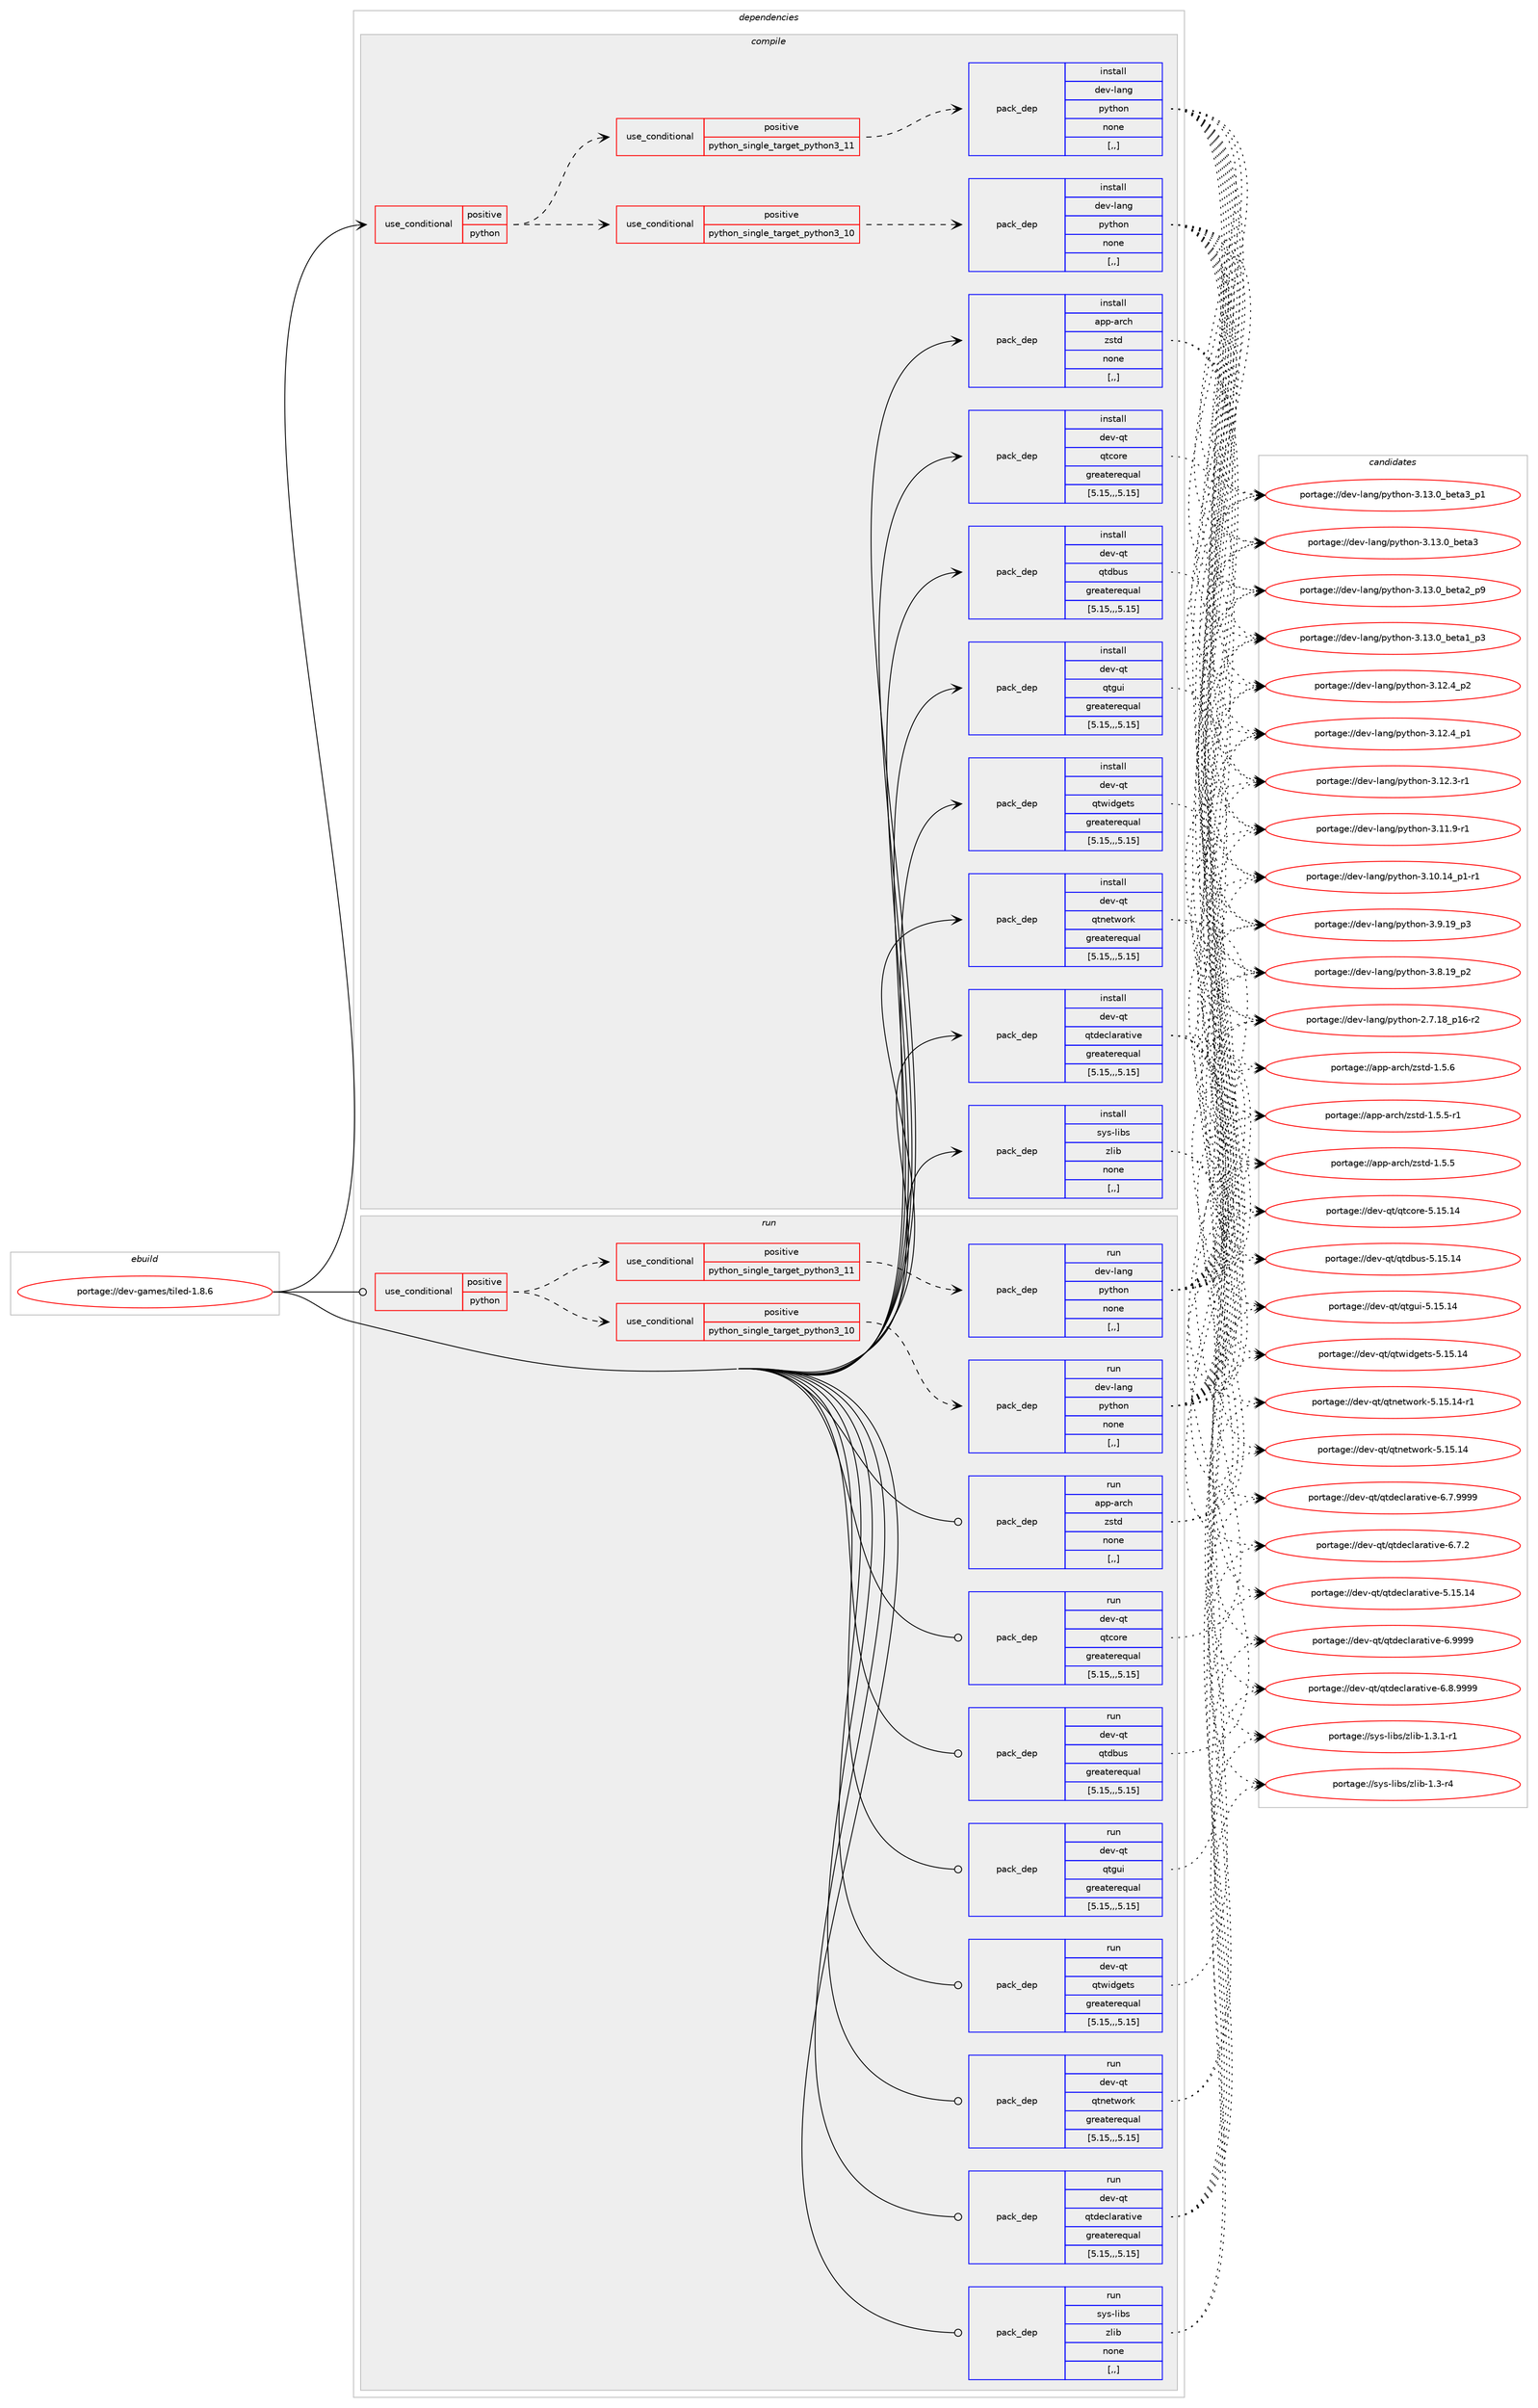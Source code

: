 digraph prolog {

# *************
# Graph options
# *************

newrank=true;
concentrate=true;
compound=true;
graph [rankdir=LR,fontname=Helvetica,fontsize=10,ranksep=1.5];#, ranksep=2.5, nodesep=0.2];
edge  [arrowhead=vee];
node  [fontname=Helvetica,fontsize=10];

# **********
# The ebuild
# **********

subgraph cluster_leftcol {
color=gray;
label=<<i>ebuild</i>>;
id [label="portage://dev-games/tiled-1.8.6", color=red, width=4, href="../dev-games/tiled-1.8.6.svg"];
}

# ****************
# The dependencies
# ****************

subgraph cluster_midcol {
color=gray;
label=<<i>dependencies</i>>;
subgraph cluster_compile {
fillcolor="#eeeeee";
style=filled;
label=<<i>compile</i>>;
subgraph cond20104 {
dependency75648 [label=<<TABLE BORDER="0" CELLBORDER="1" CELLSPACING="0" CELLPADDING="4"><TR><TD ROWSPAN="3" CELLPADDING="10">use_conditional</TD></TR><TR><TD>positive</TD></TR><TR><TD>python</TD></TR></TABLE>>, shape=none, color=red];
subgraph cond20105 {
dependency75649 [label=<<TABLE BORDER="0" CELLBORDER="1" CELLSPACING="0" CELLPADDING="4"><TR><TD ROWSPAN="3" CELLPADDING="10">use_conditional</TD></TR><TR><TD>positive</TD></TR><TR><TD>python_single_target_python3_10</TD></TR></TABLE>>, shape=none, color=red];
subgraph pack54588 {
dependency75650 [label=<<TABLE BORDER="0" CELLBORDER="1" CELLSPACING="0" CELLPADDING="4" WIDTH="220"><TR><TD ROWSPAN="6" CELLPADDING="30">pack_dep</TD></TR><TR><TD WIDTH="110">install</TD></TR><TR><TD>dev-lang</TD></TR><TR><TD>python</TD></TR><TR><TD>none</TD></TR><TR><TD>[,,]</TD></TR></TABLE>>, shape=none, color=blue];
}
dependency75649:e -> dependency75650:w [weight=20,style="dashed",arrowhead="vee"];
}
dependency75648:e -> dependency75649:w [weight=20,style="dashed",arrowhead="vee"];
subgraph cond20106 {
dependency75651 [label=<<TABLE BORDER="0" CELLBORDER="1" CELLSPACING="0" CELLPADDING="4"><TR><TD ROWSPAN="3" CELLPADDING="10">use_conditional</TD></TR><TR><TD>positive</TD></TR><TR><TD>python_single_target_python3_11</TD></TR></TABLE>>, shape=none, color=red];
subgraph pack54589 {
dependency75652 [label=<<TABLE BORDER="0" CELLBORDER="1" CELLSPACING="0" CELLPADDING="4" WIDTH="220"><TR><TD ROWSPAN="6" CELLPADDING="30">pack_dep</TD></TR><TR><TD WIDTH="110">install</TD></TR><TR><TD>dev-lang</TD></TR><TR><TD>python</TD></TR><TR><TD>none</TD></TR><TR><TD>[,,]</TD></TR></TABLE>>, shape=none, color=blue];
}
dependency75651:e -> dependency75652:w [weight=20,style="dashed",arrowhead="vee"];
}
dependency75648:e -> dependency75651:w [weight=20,style="dashed",arrowhead="vee"];
}
id:e -> dependency75648:w [weight=20,style="solid",arrowhead="vee"];
subgraph pack54590 {
dependency75653 [label=<<TABLE BORDER="0" CELLBORDER="1" CELLSPACING="0" CELLPADDING="4" WIDTH="220"><TR><TD ROWSPAN="6" CELLPADDING="30">pack_dep</TD></TR><TR><TD WIDTH="110">install</TD></TR><TR><TD>app-arch</TD></TR><TR><TD>zstd</TD></TR><TR><TD>none</TD></TR><TR><TD>[,,]</TD></TR></TABLE>>, shape=none, color=blue];
}
id:e -> dependency75653:w [weight=20,style="solid",arrowhead="vee"];
subgraph pack54591 {
dependency75654 [label=<<TABLE BORDER="0" CELLBORDER="1" CELLSPACING="0" CELLPADDING="4" WIDTH="220"><TR><TD ROWSPAN="6" CELLPADDING="30">pack_dep</TD></TR><TR><TD WIDTH="110">install</TD></TR><TR><TD>dev-qt</TD></TR><TR><TD>qtcore</TD></TR><TR><TD>greaterequal</TD></TR><TR><TD>[5.15,,,5.15]</TD></TR></TABLE>>, shape=none, color=blue];
}
id:e -> dependency75654:w [weight=20,style="solid",arrowhead="vee"];
subgraph pack54592 {
dependency75655 [label=<<TABLE BORDER="0" CELLBORDER="1" CELLSPACING="0" CELLPADDING="4" WIDTH="220"><TR><TD ROWSPAN="6" CELLPADDING="30">pack_dep</TD></TR><TR><TD WIDTH="110">install</TD></TR><TR><TD>dev-qt</TD></TR><TR><TD>qtdbus</TD></TR><TR><TD>greaterequal</TD></TR><TR><TD>[5.15,,,5.15]</TD></TR></TABLE>>, shape=none, color=blue];
}
id:e -> dependency75655:w [weight=20,style="solid",arrowhead="vee"];
subgraph pack54593 {
dependency75656 [label=<<TABLE BORDER="0" CELLBORDER="1" CELLSPACING="0" CELLPADDING="4" WIDTH="220"><TR><TD ROWSPAN="6" CELLPADDING="30">pack_dep</TD></TR><TR><TD WIDTH="110">install</TD></TR><TR><TD>dev-qt</TD></TR><TR><TD>qtdeclarative</TD></TR><TR><TD>greaterequal</TD></TR><TR><TD>[5.15,,,5.15]</TD></TR></TABLE>>, shape=none, color=blue];
}
id:e -> dependency75656:w [weight=20,style="solid",arrowhead="vee"];
subgraph pack54594 {
dependency75657 [label=<<TABLE BORDER="0" CELLBORDER="1" CELLSPACING="0" CELLPADDING="4" WIDTH="220"><TR><TD ROWSPAN="6" CELLPADDING="30">pack_dep</TD></TR><TR><TD WIDTH="110">install</TD></TR><TR><TD>dev-qt</TD></TR><TR><TD>qtgui</TD></TR><TR><TD>greaterequal</TD></TR><TR><TD>[5.15,,,5.15]</TD></TR></TABLE>>, shape=none, color=blue];
}
id:e -> dependency75657:w [weight=20,style="solid",arrowhead="vee"];
subgraph pack54595 {
dependency75658 [label=<<TABLE BORDER="0" CELLBORDER="1" CELLSPACING="0" CELLPADDING="4" WIDTH="220"><TR><TD ROWSPAN="6" CELLPADDING="30">pack_dep</TD></TR><TR><TD WIDTH="110">install</TD></TR><TR><TD>dev-qt</TD></TR><TR><TD>qtnetwork</TD></TR><TR><TD>greaterequal</TD></TR><TR><TD>[5.15,,,5.15]</TD></TR></TABLE>>, shape=none, color=blue];
}
id:e -> dependency75658:w [weight=20,style="solid",arrowhead="vee"];
subgraph pack54596 {
dependency75659 [label=<<TABLE BORDER="0" CELLBORDER="1" CELLSPACING="0" CELLPADDING="4" WIDTH="220"><TR><TD ROWSPAN="6" CELLPADDING="30">pack_dep</TD></TR><TR><TD WIDTH="110">install</TD></TR><TR><TD>dev-qt</TD></TR><TR><TD>qtwidgets</TD></TR><TR><TD>greaterequal</TD></TR><TR><TD>[5.15,,,5.15]</TD></TR></TABLE>>, shape=none, color=blue];
}
id:e -> dependency75659:w [weight=20,style="solid",arrowhead="vee"];
subgraph pack54597 {
dependency75660 [label=<<TABLE BORDER="0" CELLBORDER="1" CELLSPACING="0" CELLPADDING="4" WIDTH="220"><TR><TD ROWSPAN="6" CELLPADDING="30">pack_dep</TD></TR><TR><TD WIDTH="110">install</TD></TR><TR><TD>sys-libs</TD></TR><TR><TD>zlib</TD></TR><TR><TD>none</TD></TR><TR><TD>[,,]</TD></TR></TABLE>>, shape=none, color=blue];
}
id:e -> dependency75660:w [weight=20,style="solid",arrowhead="vee"];
}
subgraph cluster_compileandrun {
fillcolor="#eeeeee";
style=filled;
label=<<i>compile and run</i>>;
}
subgraph cluster_run {
fillcolor="#eeeeee";
style=filled;
label=<<i>run</i>>;
subgraph cond20107 {
dependency75661 [label=<<TABLE BORDER="0" CELLBORDER="1" CELLSPACING="0" CELLPADDING="4"><TR><TD ROWSPAN="3" CELLPADDING="10">use_conditional</TD></TR><TR><TD>positive</TD></TR><TR><TD>python</TD></TR></TABLE>>, shape=none, color=red];
subgraph cond20108 {
dependency75662 [label=<<TABLE BORDER="0" CELLBORDER="1" CELLSPACING="0" CELLPADDING="4"><TR><TD ROWSPAN="3" CELLPADDING="10">use_conditional</TD></TR><TR><TD>positive</TD></TR><TR><TD>python_single_target_python3_10</TD></TR></TABLE>>, shape=none, color=red];
subgraph pack54598 {
dependency75663 [label=<<TABLE BORDER="0" CELLBORDER="1" CELLSPACING="0" CELLPADDING="4" WIDTH="220"><TR><TD ROWSPAN="6" CELLPADDING="30">pack_dep</TD></TR><TR><TD WIDTH="110">run</TD></TR><TR><TD>dev-lang</TD></TR><TR><TD>python</TD></TR><TR><TD>none</TD></TR><TR><TD>[,,]</TD></TR></TABLE>>, shape=none, color=blue];
}
dependency75662:e -> dependency75663:w [weight=20,style="dashed",arrowhead="vee"];
}
dependency75661:e -> dependency75662:w [weight=20,style="dashed",arrowhead="vee"];
subgraph cond20109 {
dependency75664 [label=<<TABLE BORDER="0" CELLBORDER="1" CELLSPACING="0" CELLPADDING="4"><TR><TD ROWSPAN="3" CELLPADDING="10">use_conditional</TD></TR><TR><TD>positive</TD></TR><TR><TD>python_single_target_python3_11</TD></TR></TABLE>>, shape=none, color=red];
subgraph pack54599 {
dependency75665 [label=<<TABLE BORDER="0" CELLBORDER="1" CELLSPACING="0" CELLPADDING="4" WIDTH="220"><TR><TD ROWSPAN="6" CELLPADDING="30">pack_dep</TD></TR><TR><TD WIDTH="110">run</TD></TR><TR><TD>dev-lang</TD></TR><TR><TD>python</TD></TR><TR><TD>none</TD></TR><TR><TD>[,,]</TD></TR></TABLE>>, shape=none, color=blue];
}
dependency75664:e -> dependency75665:w [weight=20,style="dashed",arrowhead="vee"];
}
dependency75661:e -> dependency75664:w [weight=20,style="dashed",arrowhead="vee"];
}
id:e -> dependency75661:w [weight=20,style="solid",arrowhead="odot"];
subgraph pack54600 {
dependency75666 [label=<<TABLE BORDER="0" CELLBORDER="1" CELLSPACING="0" CELLPADDING="4" WIDTH="220"><TR><TD ROWSPAN="6" CELLPADDING="30">pack_dep</TD></TR><TR><TD WIDTH="110">run</TD></TR><TR><TD>app-arch</TD></TR><TR><TD>zstd</TD></TR><TR><TD>none</TD></TR><TR><TD>[,,]</TD></TR></TABLE>>, shape=none, color=blue];
}
id:e -> dependency75666:w [weight=20,style="solid",arrowhead="odot"];
subgraph pack54601 {
dependency75667 [label=<<TABLE BORDER="0" CELLBORDER="1" CELLSPACING="0" CELLPADDING="4" WIDTH="220"><TR><TD ROWSPAN="6" CELLPADDING="30">pack_dep</TD></TR><TR><TD WIDTH="110">run</TD></TR><TR><TD>dev-qt</TD></TR><TR><TD>qtcore</TD></TR><TR><TD>greaterequal</TD></TR><TR><TD>[5.15,,,5.15]</TD></TR></TABLE>>, shape=none, color=blue];
}
id:e -> dependency75667:w [weight=20,style="solid",arrowhead="odot"];
subgraph pack54602 {
dependency75668 [label=<<TABLE BORDER="0" CELLBORDER="1" CELLSPACING="0" CELLPADDING="4" WIDTH="220"><TR><TD ROWSPAN="6" CELLPADDING="30">pack_dep</TD></TR><TR><TD WIDTH="110">run</TD></TR><TR><TD>dev-qt</TD></TR><TR><TD>qtdbus</TD></TR><TR><TD>greaterequal</TD></TR><TR><TD>[5.15,,,5.15]</TD></TR></TABLE>>, shape=none, color=blue];
}
id:e -> dependency75668:w [weight=20,style="solid",arrowhead="odot"];
subgraph pack54603 {
dependency75669 [label=<<TABLE BORDER="0" CELLBORDER="1" CELLSPACING="0" CELLPADDING="4" WIDTH="220"><TR><TD ROWSPAN="6" CELLPADDING="30">pack_dep</TD></TR><TR><TD WIDTH="110">run</TD></TR><TR><TD>dev-qt</TD></TR><TR><TD>qtdeclarative</TD></TR><TR><TD>greaterequal</TD></TR><TR><TD>[5.15,,,5.15]</TD></TR></TABLE>>, shape=none, color=blue];
}
id:e -> dependency75669:w [weight=20,style="solid",arrowhead="odot"];
subgraph pack54604 {
dependency75670 [label=<<TABLE BORDER="0" CELLBORDER="1" CELLSPACING="0" CELLPADDING="4" WIDTH="220"><TR><TD ROWSPAN="6" CELLPADDING="30">pack_dep</TD></TR><TR><TD WIDTH="110">run</TD></TR><TR><TD>dev-qt</TD></TR><TR><TD>qtgui</TD></TR><TR><TD>greaterequal</TD></TR><TR><TD>[5.15,,,5.15]</TD></TR></TABLE>>, shape=none, color=blue];
}
id:e -> dependency75670:w [weight=20,style="solid",arrowhead="odot"];
subgraph pack54605 {
dependency75671 [label=<<TABLE BORDER="0" CELLBORDER="1" CELLSPACING="0" CELLPADDING="4" WIDTH="220"><TR><TD ROWSPAN="6" CELLPADDING="30">pack_dep</TD></TR><TR><TD WIDTH="110">run</TD></TR><TR><TD>dev-qt</TD></TR><TR><TD>qtnetwork</TD></TR><TR><TD>greaterequal</TD></TR><TR><TD>[5.15,,,5.15]</TD></TR></TABLE>>, shape=none, color=blue];
}
id:e -> dependency75671:w [weight=20,style="solid",arrowhead="odot"];
subgraph pack54606 {
dependency75672 [label=<<TABLE BORDER="0" CELLBORDER="1" CELLSPACING="0" CELLPADDING="4" WIDTH="220"><TR><TD ROWSPAN="6" CELLPADDING="30">pack_dep</TD></TR><TR><TD WIDTH="110">run</TD></TR><TR><TD>dev-qt</TD></TR><TR><TD>qtwidgets</TD></TR><TR><TD>greaterequal</TD></TR><TR><TD>[5.15,,,5.15]</TD></TR></TABLE>>, shape=none, color=blue];
}
id:e -> dependency75672:w [weight=20,style="solid",arrowhead="odot"];
subgraph pack54607 {
dependency75673 [label=<<TABLE BORDER="0" CELLBORDER="1" CELLSPACING="0" CELLPADDING="4" WIDTH="220"><TR><TD ROWSPAN="6" CELLPADDING="30">pack_dep</TD></TR><TR><TD WIDTH="110">run</TD></TR><TR><TD>sys-libs</TD></TR><TR><TD>zlib</TD></TR><TR><TD>none</TD></TR><TR><TD>[,,]</TD></TR></TABLE>>, shape=none, color=blue];
}
id:e -> dependency75673:w [weight=20,style="solid",arrowhead="odot"];
}
}

# **************
# The candidates
# **************

subgraph cluster_choices {
rank=same;
color=gray;
label=<<i>candidates</i>>;

subgraph choice54588 {
color=black;
nodesep=1;
choice10010111845108971101034711212111610411111045514649514648959810111697519511249 [label="portage://dev-lang/python-3.13.0_beta3_p1", color=red, width=4,href="../dev-lang/python-3.13.0_beta3_p1.svg"];
choice1001011184510897110103471121211161041111104551464951464895981011169751 [label="portage://dev-lang/python-3.13.0_beta3", color=red, width=4,href="../dev-lang/python-3.13.0_beta3.svg"];
choice10010111845108971101034711212111610411111045514649514648959810111697509511257 [label="portage://dev-lang/python-3.13.0_beta2_p9", color=red, width=4,href="../dev-lang/python-3.13.0_beta2_p9.svg"];
choice10010111845108971101034711212111610411111045514649514648959810111697499511251 [label="portage://dev-lang/python-3.13.0_beta1_p3", color=red, width=4,href="../dev-lang/python-3.13.0_beta1_p3.svg"];
choice100101118451089711010347112121116104111110455146495046529511250 [label="portage://dev-lang/python-3.12.4_p2", color=red, width=4,href="../dev-lang/python-3.12.4_p2.svg"];
choice100101118451089711010347112121116104111110455146495046529511249 [label="portage://dev-lang/python-3.12.4_p1", color=red, width=4,href="../dev-lang/python-3.12.4_p1.svg"];
choice100101118451089711010347112121116104111110455146495046514511449 [label="portage://dev-lang/python-3.12.3-r1", color=red, width=4,href="../dev-lang/python-3.12.3-r1.svg"];
choice100101118451089711010347112121116104111110455146494946574511449 [label="portage://dev-lang/python-3.11.9-r1", color=red, width=4,href="../dev-lang/python-3.11.9-r1.svg"];
choice100101118451089711010347112121116104111110455146494846495295112494511449 [label="portage://dev-lang/python-3.10.14_p1-r1", color=red, width=4,href="../dev-lang/python-3.10.14_p1-r1.svg"];
choice100101118451089711010347112121116104111110455146574649579511251 [label="portage://dev-lang/python-3.9.19_p3", color=red, width=4,href="../dev-lang/python-3.9.19_p3.svg"];
choice100101118451089711010347112121116104111110455146564649579511250 [label="portage://dev-lang/python-3.8.19_p2", color=red, width=4,href="../dev-lang/python-3.8.19_p2.svg"];
choice100101118451089711010347112121116104111110455046554649569511249544511450 [label="portage://dev-lang/python-2.7.18_p16-r2", color=red, width=4,href="../dev-lang/python-2.7.18_p16-r2.svg"];
dependency75650:e -> choice10010111845108971101034711212111610411111045514649514648959810111697519511249:w [style=dotted,weight="100"];
dependency75650:e -> choice1001011184510897110103471121211161041111104551464951464895981011169751:w [style=dotted,weight="100"];
dependency75650:e -> choice10010111845108971101034711212111610411111045514649514648959810111697509511257:w [style=dotted,weight="100"];
dependency75650:e -> choice10010111845108971101034711212111610411111045514649514648959810111697499511251:w [style=dotted,weight="100"];
dependency75650:e -> choice100101118451089711010347112121116104111110455146495046529511250:w [style=dotted,weight="100"];
dependency75650:e -> choice100101118451089711010347112121116104111110455146495046529511249:w [style=dotted,weight="100"];
dependency75650:e -> choice100101118451089711010347112121116104111110455146495046514511449:w [style=dotted,weight="100"];
dependency75650:e -> choice100101118451089711010347112121116104111110455146494946574511449:w [style=dotted,weight="100"];
dependency75650:e -> choice100101118451089711010347112121116104111110455146494846495295112494511449:w [style=dotted,weight="100"];
dependency75650:e -> choice100101118451089711010347112121116104111110455146574649579511251:w [style=dotted,weight="100"];
dependency75650:e -> choice100101118451089711010347112121116104111110455146564649579511250:w [style=dotted,weight="100"];
dependency75650:e -> choice100101118451089711010347112121116104111110455046554649569511249544511450:w [style=dotted,weight="100"];
}
subgraph choice54589 {
color=black;
nodesep=1;
choice10010111845108971101034711212111610411111045514649514648959810111697519511249 [label="portage://dev-lang/python-3.13.0_beta3_p1", color=red, width=4,href="../dev-lang/python-3.13.0_beta3_p1.svg"];
choice1001011184510897110103471121211161041111104551464951464895981011169751 [label="portage://dev-lang/python-3.13.0_beta3", color=red, width=4,href="../dev-lang/python-3.13.0_beta3.svg"];
choice10010111845108971101034711212111610411111045514649514648959810111697509511257 [label="portage://dev-lang/python-3.13.0_beta2_p9", color=red, width=4,href="../dev-lang/python-3.13.0_beta2_p9.svg"];
choice10010111845108971101034711212111610411111045514649514648959810111697499511251 [label="portage://dev-lang/python-3.13.0_beta1_p3", color=red, width=4,href="../dev-lang/python-3.13.0_beta1_p3.svg"];
choice100101118451089711010347112121116104111110455146495046529511250 [label="portage://dev-lang/python-3.12.4_p2", color=red, width=4,href="../dev-lang/python-3.12.4_p2.svg"];
choice100101118451089711010347112121116104111110455146495046529511249 [label="portage://dev-lang/python-3.12.4_p1", color=red, width=4,href="../dev-lang/python-3.12.4_p1.svg"];
choice100101118451089711010347112121116104111110455146495046514511449 [label="portage://dev-lang/python-3.12.3-r1", color=red, width=4,href="../dev-lang/python-3.12.3-r1.svg"];
choice100101118451089711010347112121116104111110455146494946574511449 [label="portage://dev-lang/python-3.11.9-r1", color=red, width=4,href="../dev-lang/python-3.11.9-r1.svg"];
choice100101118451089711010347112121116104111110455146494846495295112494511449 [label="portage://dev-lang/python-3.10.14_p1-r1", color=red, width=4,href="../dev-lang/python-3.10.14_p1-r1.svg"];
choice100101118451089711010347112121116104111110455146574649579511251 [label="portage://dev-lang/python-3.9.19_p3", color=red, width=4,href="../dev-lang/python-3.9.19_p3.svg"];
choice100101118451089711010347112121116104111110455146564649579511250 [label="portage://dev-lang/python-3.8.19_p2", color=red, width=4,href="../dev-lang/python-3.8.19_p2.svg"];
choice100101118451089711010347112121116104111110455046554649569511249544511450 [label="portage://dev-lang/python-2.7.18_p16-r2", color=red, width=4,href="../dev-lang/python-2.7.18_p16-r2.svg"];
dependency75652:e -> choice10010111845108971101034711212111610411111045514649514648959810111697519511249:w [style=dotted,weight="100"];
dependency75652:e -> choice1001011184510897110103471121211161041111104551464951464895981011169751:w [style=dotted,weight="100"];
dependency75652:e -> choice10010111845108971101034711212111610411111045514649514648959810111697509511257:w [style=dotted,weight="100"];
dependency75652:e -> choice10010111845108971101034711212111610411111045514649514648959810111697499511251:w [style=dotted,weight="100"];
dependency75652:e -> choice100101118451089711010347112121116104111110455146495046529511250:w [style=dotted,weight="100"];
dependency75652:e -> choice100101118451089711010347112121116104111110455146495046529511249:w [style=dotted,weight="100"];
dependency75652:e -> choice100101118451089711010347112121116104111110455146495046514511449:w [style=dotted,weight="100"];
dependency75652:e -> choice100101118451089711010347112121116104111110455146494946574511449:w [style=dotted,weight="100"];
dependency75652:e -> choice100101118451089711010347112121116104111110455146494846495295112494511449:w [style=dotted,weight="100"];
dependency75652:e -> choice100101118451089711010347112121116104111110455146574649579511251:w [style=dotted,weight="100"];
dependency75652:e -> choice100101118451089711010347112121116104111110455146564649579511250:w [style=dotted,weight="100"];
dependency75652:e -> choice100101118451089711010347112121116104111110455046554649569511249544511450:w [style=dotted,weight="100"];
}
subgraph choice54590 {
color=black;
nodesep=1;
choice9711211245971149910447122115116100454946534654 [label="portage://app-arch/zstd-1.5.6", color=red, width=4,href="../app-arch/zstd-1.5.6.svg"];
choice97112112459711499104471221151161004549465346534511449 [label="portage://app-arch/zstd-1.5.5-r1", color=red, width=4,href="../app-arch/zstd-1.5.5-r1.svg"];
choice9711211245971149910447122115116100454946534653 [label="portage://app-arch/zstd-1.5.5", color=red, width=4,href="../app-arch/zstd-1.5.5.svg"];
dependency75653:e -> choice9711211245971149910447122115116100454946534654:w [style=dotted,weight="100"];
dependency75653:e -> choice97112112459711499104471221151161004549465346534511449:w [style=dotted,weight="100"];
dependency75653:e -> choice9711211245971149910447122115116100454946534653:w [style=dotted,weight="100"];
}
subgraph choice54591 {
color=black;
nodesep=1;
choice1001011184511311647113116991111141014553464953464952 [label="portage://dev-qt/qtcore-5.15.14", color=red, width=4,href="../dev-qt/qtcore-5.15.14.svg"];
dependency75654:e -> choice1001011184511311647113116991111141014553464953464952:w [style=dotted,weight="100"];
}
subgraph choice54592 {
color=black;
nodesep=1;
choice1001011184511311647113116100981171154553464953464952 [label="portage://dev-qt/qtdbus-5.15.14", color=red, width=4,href="../dev-qt/qtdbus-5.15.14.svg"];
dependency75655:e -> choice1001011184511311647113116100981171154553464953464952:w [style=dotted,weight="100"];
}
subgraph choice54593 {
color=black;
nodesep=1;
choice100101118451131164711311610010199108971149711610511810145544657575757 [label="portage://dev-qt/qtdeclarative-6.9999", color=red, width=4,href="../dev-qt/qtdeclarative-6.9999.svg"];
choice1001011184511311647113116100101991089711497116105118101455446564657575757 [label="portage://dev-qt/qtdeclarative-6.8.9999", color=red, width=4,href="../dev-qt/qtdeclarative-6.8.9999.svg"];
choice1001011184511311647113116100101991089711497116105118101455446554657575757 [label="portage://dev-qt/qtdeclarative-6.7.9999", color=red, width=4,href="../dev-qt/qtdeclarative-6.7.9999.svg"];
choice1001011184511311647113116100101991089711497116105118101455446554650 [label="portage://dev-qt/qtdeclarative-6.7.2", color=red, width=4,href="../dev-qt/qtdeclarative-6.7.2.svg"];
choice10010111845113116471131161001019910897114971161051181014553464953464952 [label="portage://dev-qt/qtdeclarative-5.15.14", color=red, width=4,href="../dev-qt/qtdeclarative-5.15.14.svg"];
dependency75656:e -> choice100101118451131164711311610010199108971149711610511810145544657575757:w [style=dotted,weight="100"];
dependency75656:e -> choice1001011184511311647113116100101991089711497116105118101455446564657575757:w [style=dotted,weight="100"];
dependency75656:e -> choice1001011184511311647113116100101991089711497116105118101455446554657575757:w [style=dotted,weight="100"];
dependency75656:e -> choice1001011184511311647113116100101991089711497116105118101455446554650:w [style=dotted,weight="100"];
dependency75656:e -> choice10010111845113116471131161001019910897114971161051181014553464953464952:w [style=dotted,weight="100"];
}
subgraph choice54594 {
color=black;
nodesep=1;
choice10010111845113116471131161031171054553464953464952 [label="portage://dev-qt/qtgui-5.15.14", color=red, width=4,href="../dev-qt/qtgui-5.15.14.svg"];
dependency75657:e -> choice10010111845113116471131161031171054553464953464952:w [style=dotted,weight="100"];
}
subgraph choice54595 {
color=black;
nodesep=1;
choice100101118451131164711311611010111611911111410745534649534649524511449 [label="portage://dev-qt/qtnetwork-5.15.14-r1", color=red, width=4,href="../dev-qt/qtnetwork-5.15.14-r1.svg"];
choice10010111845113116471131161101011161191111141074553464953464952 [label="portage://dev-qt/qtnetwork-5.15.14", color=red, width=4,href="../dev-qt/qtnetwork-5.15.14.svg"];
dependency75658:e -> choice100101118451131164711311611010111611911111410745534649534649524511449:w [style=dotted,weight="100"];
dependency75658:e -> choice10010111845113116471131161101011161191111141074553464953464952:w [style=dotted,weight="100"];
}
subgraph choice54596 {
color=black;
nodesep=1;
choice10010111845113116471131161191051001031011161154553464953464952 [label="portage://dev-qt/qtwidgets-5.15.14", color=red, width=4,href="../dev-qt/qtwidgets-5.15.14.svg"];
dependency75659:e -> choice10010111845113116471131161191051001031011161154553464953464952:w [style=dotted,weight="100"];
}
subgraph choice54597 {
color=black;
nodesep=1;
choice115121115451081059811547122108105984549465146494511449 [label="portage://sys-libs/zlib-1.3.1-r1", color=red, width=4,href="../sys-libs/zlib-1.3.1-r1.svg"];
choice11512111545108105981154712210810598454946514511452 [label="portage://sys-libs/zlib-1.3-r4", color=red, width=4,href="../sys-libs/zlib-1.3-r4.svg"];
dependency75660:e -> choice115121115451081059811547122108105984549465146494511449:w [style=dotted,weight="100"];
dependency75660:e -> choice11512111545108105981154712210810598454946514511452:w [style=dotted,weight="100"];
}
subgraph choice54598 {
color=black;
nodesep=1;
choice10010111845108971101034711212111610411111045514649514648959810111697519511249 [label="portage://dev-lang/python-3.13.0_beta3_p1", color=red, width=4,href="../dev-lang/python-3.13.0_beta3_p1.svg"];
choice1001011184510897110103471121211161041111104551464951464895981011169751 [label="portage://dev-lang/python-3.13.0_beta3", color=red, width=4,href="../dev-lang/python-3.13.0_beta3.svg"];
choice10010111845108971101034711212111610411111045514649514648959810111697509511257 [label="portage://dev-lang/python-3.13.0_beta2_p9", color=red, width=4,href="../dev-lang/python-3.13.0_beta2_p9.svg"];
choice10010111845108971101034711212111610411111045514649514648959810111697499511251 [label="portage://dev-lang/python-3.13.0_beta1_p3", color=red, width=4,href="../dev-lang/python-3.13.0_beta1_p3.svg"];
choice100101118451089711010347112121116104111110455146495046529511250 [label="portage://dev-lang/python-3.12.4_p2", color=red, width=4,href="../dev-lang/python-3.12.4_p2.svg"];
choice100101118451089711010347112121116104111110455146495046529511249 [label="portage://dev-lang/python-3.12.4_p1", color=red, width=4,href="../dev-lang/python-3.12.4_p1.svg"];
choice100101118451089711010347112121116104111110455146495046514511449 [label="portage://dev-lang/python-3.12.3-r1", color=red, width=4,href="../dev-lang/python-3.12.3-r1.svg"];
choice100101118451089711010347112121116104111110455146494946574511449 [label="portage://dev-lang/python-3.11.9-r1", color=red, width=4,href="../dev-lang/python-3.11.9-r1.svg"];
choice100101118451089711010347112121116104111110455146494846495295112494511449 [label="portage://dev-lang/python-3.10.14_p1-r1", color=red, width=4,href="../dev-lang/python-3.10.14_p1-r1.svg"];
choice100101118451089711010347112121116104111110455146574649579511251 [label="portage://dev-lang/python-3.9.19_p3", color=red, width=4,href="../dev-lang/python-3.9.19_p3.svg"];
choice100101118451089711010347112121116104111110455146564649579511250 [label="portage://dev-lang/python-3.8.19_p2", color=red, width=4,href="../dev-lang/python-3.8.19_p2.svg"];
choice100101118451089711010347112121116104111110455046554649569511249544511450 [label="portage://dev-lang/python-2.7.18_p16-r2", color=red, width=4,href="../dev-lang/python-2.7.18_p16-r2.svg"];
dependency75663:e -> choice10010111845108971101034711212111610411111045514649514648959810111697519511249:w [style=dotted,weight="100"];
dependency75663:e -> choice1001011184510897110103471121211161041111104551464951464895981011169751:w [style=dotted,weight="100"];
dependency75663:e -> choice10010111845108971101034711212111610411111045514649514648959810111697509511257:w [style=dotted,weight="100"];
dependency75663:e -> choice10010111845108971101034711212111610411111045514649514648959810111697499511251:w [style=dotted,weight="100"];
dependency75663:e -> choice100101118451089711010347112121116104111110455146495046529511250:w [style=dotted,weight="100"];
dependency75663:e -> choice100101118451089711010347112121116104111110455146495046529511249:w [style=dotted,weight="100"];
dependency75663:e -> choice100101118451089711010347112121116104111110455146495046514511449:w [style=dotted,weight="100"];
dependency75663:e -> choice100101118451089711010347112121116104111110455146494946574511449:w [style=dotted,weight="100"];
dependency75663:e -> choice100101118451089711010347112121116104111110455146494846495295112494511449:w [style=dotted,weight="100"];
dependency75663:e -> choice100101118451089711010347112121116104111110455146574649579511251:w [style=dotted,weight="100"];
dependency75663:e -> choice100101118451089711010347112121116104111110455146564649579511250:w [style=dotted,weight="100"];
dependency75663:e -> choice100101118451089711010347112121116104111110455046554649569511249544511450:w [style=dotted,weight="100"];
}
subgraph choice54599 {
color=black;
nodesep=1;
choice10010111845108971101034711212111610411111045514649514648959810111697519511249 [label="portage://dev-lang/python-3.13.0_beta3_p1", color=red, width=4,href="../dev-lang/python-3.13.0_beta3_p1.svg"];
choice1001011184510897110103471121211161041111104551464951464895981011169751 [label="portage://dev-lang/python-3.13.0_beta3", color=red, width=4,href="../dev-lang/python-3.13.0_beta3.svg"];
choice10010111845108971101034711212111610411111045514649514648959810111697509511257 [label="portage://dev-lang/python-3.13.0_beta2_p9", color=red, width=4,href="../dev-lang/python-3.13.0_beta2_p9.svg"];
choice10010111845108971101034711212111610411111045514649514648959810111697499511251 [label="portage://dev-lang/python-3.13.0_beta1_p3", color=red, width=4,href="../dev-lang/python-3.13.0_beta1_p3.svg"];
choice100101118451089711010347112121116104111110455146495046529511250 [label="portage://dev-lang/python-3.12.4_p2", color=red, width=4,href="../dev-lang/python-3.12.4_p2.svg"];
choice100101118451089711010347112121116104111110455146495046529511249 [label="portage://dev-lang/python-3.12.4_p1", color=red, width=4,href="../dev-lang/python-3.12.4_p1.svg"];
choice100101118451089711010347112121116104111110455146495046514511449 [label="portage://dev-lang/python-3.12.3-r1", color=red, width=4,href="../dev-lang/python-3.12.3-r1.svg"];
choice100101118451089711010347112121116104111110455146494946574511449 [label="portage://dev-lang/python-3.11.9-r1", color=red, width=4,href="../dev-lang/python-3.11.9-r1.svg"];
choice100101118451089711010347112121116104111110455146494846495295112494511449 [label="portage://dev-lang/python-3.10.14_p1-r1", color=red, width=4,href="../dev-lang/python-3.10.14_p1-r1.svg"];
choice100101118451089711010347112121116104111110455146574649579511251 [label="portage://dev-lang/python-3.9.19_p3", color=red, width=4,href="../dev-lang/python-3.9.19_p3.svg"];
choice100101118451089711010347112121116104111110455146564649579511250 [label="portage://dev-lang/python-3.8.19_p2", color=red, width=4,href="../dev-lang/python-3.8.19_p2.svg"];
choice100101118451089711010347112121116104111110455046554649569511249544511450 [label="portage://dev-lang/python-2.7.18_p16-r2", color=red, width=4,href="../dev-lang/python-2.7.18_p16-r2.svg"];
dependency75665:e -> choice10010111845108971101034711212111610411111045514649514648959810111697519511249:w [style=dotted,weight="100"];
dependency75665:e -> choice1001011184510897110103471121211161041111104551464951464895981011169751:w [style=dotted,weight="100"];
dependency75665:e -> choice10010111845108971101034711212111610411111045514649514648959810111697509511257:w [style=dotted,weight="100"];
dependency75665:e -> choice10010111845108971101034711212111610411111045514649514648959810111697499511251:w [style=dotted,weight="100"];
dependency75665:e -> choice100101118451089711010347112121116104111110455146495046529511250:w [style=dotted,weight="100"];
dependency75665:e -> choice100101118451089711010347112121116104111110455146495046529511249:w [style=dotted,weight="100"];
dependency75665:e -> choice100101118451089711010347112121116104111110455146495046514511449:w [style=dotted,weight="100"];
dependency75665:e -> choice100101118451089711010347112121116104111110455146494946574511449:w [style=dotted,weight="100"];
dependency75665:e -> choice100101118451089711010347112121116104111110455146494846495295112494511449:w [style=dotted,weight="100"];
dependency75665:e -> choice100101118451089711010347112121116104111110455146574649579511251:w [style=dotted,weight="100"];
dependency75665:e -> choice100101118451089711010347112121116104111110455146564649579511250:w [style=dotted,weight="100"];
dependency75665:e -> choice100101118451089711010347112121116104111110455046554649569511249544511450:w [style=dotted,weight="100"];
}
subgraph choice54600 {
color=black;
nodesep=1;
choice9711211245971149910447122115116100454946534654 [label="portage://app-arch/zstd-1.5.6", color=red, width=4,href="../app-arch/zstd-1.5.6.svg"];
choice97112112459711499104471221151161004549465346534511449 [label="portage://app-arch/zstd-1.5.5-r1", color=red, width=4,href="../app-arch/zstd-1.5.5-r1.svg"];
choice9711211245971149910447122115116100454946534653 [label="portage://app-arch/zstd-1.5.5", color=red, width=4,href="../app-arch/zstd-1.5.5.svg"];
dependency75666:e -> choice9711211245971149910447122115116100454946534654:w [style=dotted,weight="100"];
dependency75666:e -> choice97112112459711499104471221151161004549465346534511449:w [style=dotted,weight="100"];
dependency75666:e -> choice9711211245971149910447122115116100454946534653:w [style=dotted,weight="100"];
}
subgraph choice54601 {
color=black;
nodesep=1;
choice1001011184511311647113116991111141014553464953464952 [label="portage://dev-qt/qtcore-5.15.14", color=red, width=4,href="../dev-qt/qtcore-5.15.14.svg"];
dependency75667:e -> choice1001011184511311647113116991111141014553464953464952:w [style=dotted,weight="100"];
}
subgraph choice54602 {
color=black;
nodesep=1;
choice1001011184511311647113116100981171154553464953464952 [label="portage://dev-qt/qtdbus-5.15.14", color=red, width=4,href="../dev-qt/qtdbus-5.15.14.svg"];
dependency75668:e -> choice1001011184511311647113116100981171154553464953464952:w [style=dotted,weight="100"];
}
subgraph choice54603 {
color=black;
nodesep=1;
choice100101118451131164711311610010199108971149711610511810145544657575757 [label="portage://dev-qt/qtdeclarative-6.9999", color=red, width=4,href="../dev-qt/qtdeclarative-6.9999.svg"];
choice1001011184511311647113116100101991089711497116105118101455446564657575757 [label="portage://dev-qt/qtdeclarative-6.8.9999", color=red, width=4,href="../dev-qt/qtdeclarative-6.8.9999.svg"];
choice1001011184511311647113116100101991089711497116105118101455446554657575757 [label="portage://dev-qt/qtdeclarative-6.7.9999", color=red, width=4,href="../dev-qt/qtdeclarative-6.7.9999.svg"];
choice1001011184511311647113116100101991089711497116105118101455446554650 [label="portage://dev-qt/qtdeclarative-6.7.2", color=red, width=4,href="../dev-qt/qtdeclarative-6.7.2.svg"];
choice10010111845113116471131161001019910897114971161051181014553464953464952 [label="portage://dev-qt/qtdeclarative-5.15.14", color=red, width=4,href="../dev-qt/qtdeclarative-5.15.14.svg"];
dependency75669:e -> choice100101118451131164711311610010199108971149711610511810145544657575757:w [style=dotted,weight="100"];
dependency75669:e -> choice1001011184511311647113116100101991089711497116105118101455446564657575757:w [style=dotted,weight="100"];
dependency75669:e -> choice1001011184511311647113116100101991089711497116105118101455446554657575757:w [style=dotted,weight="100"];
dependency75669:e -> choice1001011184511311647113116100101991089711497116105118101455446554650:w [style=dotted,weight="100"];
dependency75669:e -> choice10010111845113116471131161001019910897114971161051181014553464953464952:w [style=dotted,weight="100"];
}
subgraph choice54604 {
color=black;
nodesep=1;
choice10010111845113116471131161031171054553464953464952 [label="portage://dev-qt/qtgui-5.15.14", color=red, width=4,href="../dev-qt/qtgui-5.15.14.svg"];
dependency75670:e -> choice10010111845113116471131161031171054553464953464952:w [style=dotted,weight="100"];
}
subgraph choice54605 {
color=black;
nodesep=1;
choice100101118451131164711311611010111611911111410745534649534649524511449 [label="portage://dev-qt/qtnetwork-5.15.14-r1", color=red, width=4,href="../dev-qt/qtnetwork-5.15.14-r1.svg"];
choice10010111845113116471131161101011161191111141074553464953464952 [label="portage://dev-qt/qtnetwork-5.15.14", color=red, width=4,href="../dev-qt/qtnetwork-5.15.14.svg"];
dependency75671:e -> choice100101118451131164711311611010111611911111410745534649534649524511449:w [style=dotted,weight="100"];
dependency75671:e -> choice10010111845113116471131161101011161191111141074553464953464952:w [style=dotted,weight="100"];
}
subgraph choice54606 {
color=black;
nodesep=1;
choice10010111845113116471131161191051001031011161154553464953464952 [label="portage://dev-qt/qtwidgets-5.15.14", color=red, width=4,href="../dev-qt/qtwidgets-5.15.14.svg"];
dependency75672:e -> choice10010111845113116471131161191051001031011161154553464953464952:w [style=dotted,weight="100"];
}
subgraph choice54607 {
color=black;
nodesep=1;
choice115121115451081059811547122108105984549465146494511449 [label="portage://sys-libs/zlib-1.3.1-r1", color=red, width=4,href="../sys-libs/zlib-1.3.1-r1.svg"];
choice11512111545108105981154712210810598454946514511452 [label="portage://sys-libs/zlib-1.3-r4", color=red, width=4,href="../sys-libs/zlib-1.3-r4.svg"];
dependency75673:e -> choice115121115451081059811547122108105984549465146494511449:w [style=dotted,weight="100"];
dependency75673:e -> choice11512111545108105981154712210810598454946514511452:w [style=dotted,weight="100"];
}
}

}
